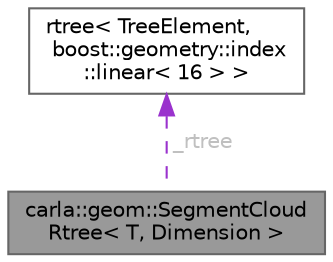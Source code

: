 digraph "carla::geom::SegmentCloudRtree&lt; T, Dimension &gt;"
{
 // INTERACTIVE_SVG=YES
 // LATEX_PDF_SIZE
  bgcolor="transparent";
  edge [fontname=Helvetica,fontsize=10,labelfontname=Helvetica,labelfontsize=10];
  node [fontname=Helvetica,fontsize=10,shape=box,height=0.2,width=0.4];
  Node1 [id="Node000001",label="carla::geom::SegmentCloud\lRtree\< T, Dimension \>",height=0.2,width=0.4,color="gray40", fillcolor="grey60", style="filled", fontcolor="black",tooltip="Rtree class working with 3D segment clouds."];
  Node2 -> Node1 [id="edge1_Node000001_Node000002",dir="back",color="darkorchid3",style="dashed",tooltip=" ",label=" _rtree",fontcolor="grey" ];
  Node2 [id="Node000002",label="rtree\< TreeElement,\l boost::geometry::index\l::linear\< 16 \> \>",height=0.2,width=0.4,color="gray40", fillcolor="white", style="filled",tooltip=" "];
}
